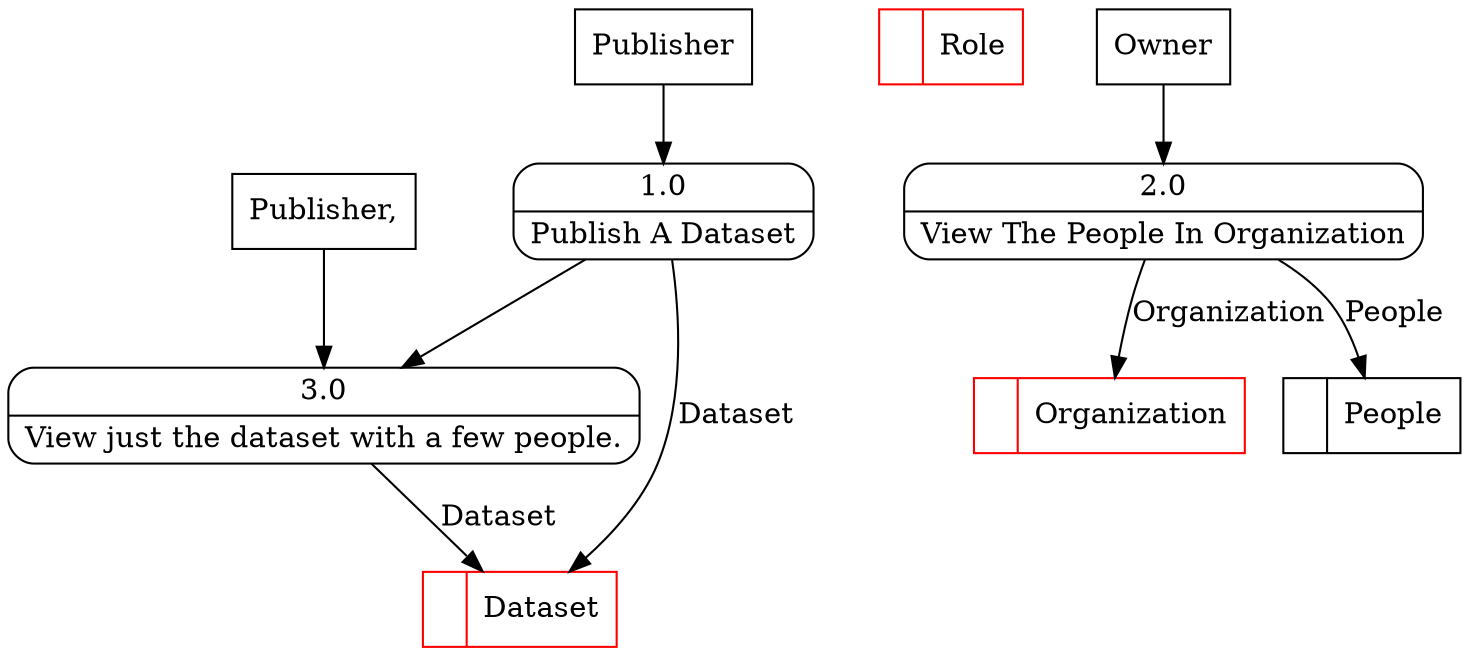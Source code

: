 digraph dfd2{ 
node[shape=record]
200 [label="<f0>  |<f1> Dataset " color=red];
201 [label="<f0>  |<f1> Role " color=red];
202 [label="<f0>  |<f1> Organization " color=red];
203 [label="<f0>  |<f1> People " ];
204 [label="Publisher" shape=box];
205 [label="Owner" shape=box];
206 [label="{<f0> 1.0|<f1> Publish A Dataset }" shape=Mrecord];
207 [label="{<f0> 2.0|<f1> View The People In Organization }" shape=Mrecord];
3 [label="{<f0> 3.0|<f1> View just the dataset with a few people. }" shape=Mrecord];
206 -> 3
1001 [label="Publisher," shape=box];
1001 -> 3
3 -> 200  [label="Dataset"]
204 -> 206
205 -> 207
206 -> 200 [label="Dataset"]
207 -> 203 [label="People"]
207 -> 202 [label="Organization"]
}